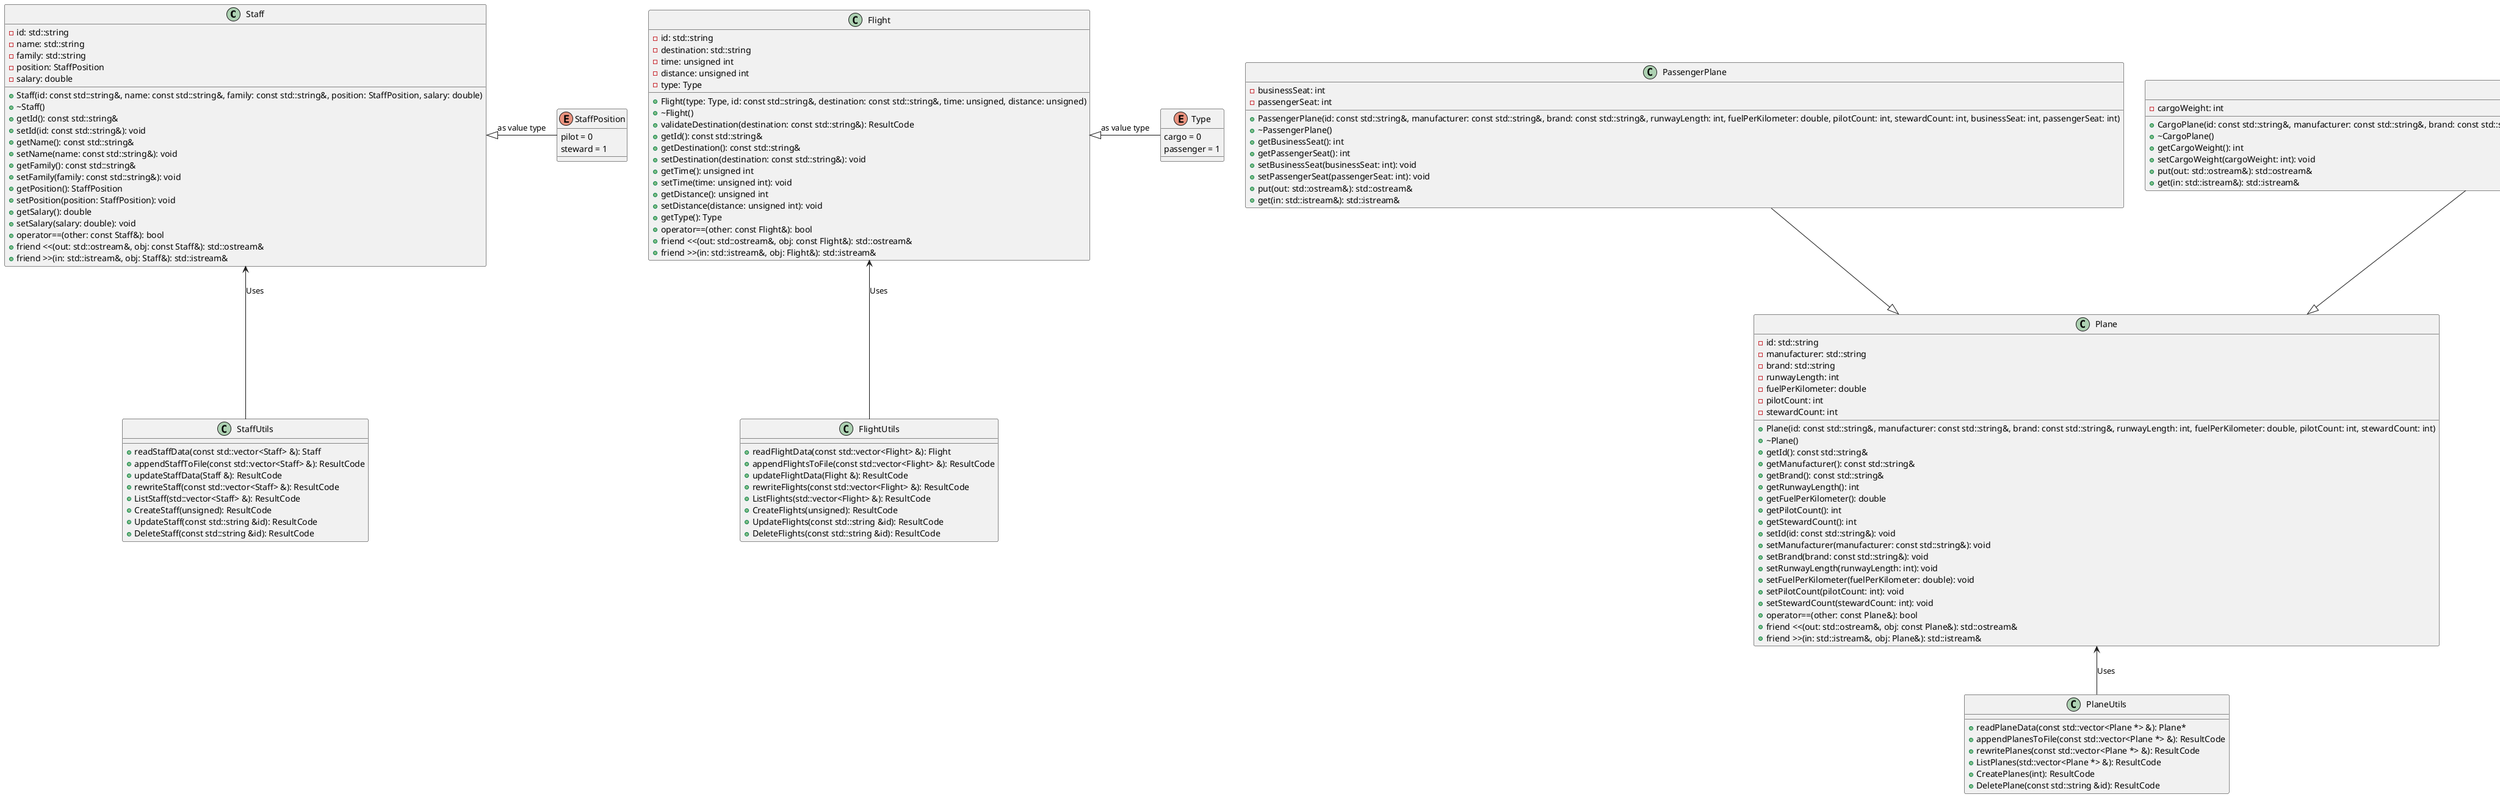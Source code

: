 @startuml

class Staff {
    - id: std::string
    - name: std::string
    - family: std::string
    - position: StaffPosition
    - salary: double
    + Staff(id: const std::string&, name: const std::string&, family: const std::string&, position: StaffPosition, salary: double)
    + ~Staff()
    + getId(): const std::string&
    + setId(id: const std::string&): void
    + getName(): const std::string&
    + setName(name: const std::string&): void
    + getFamily(): const std::string&
    + setFamily(family: const std::string&): void
    + getPosition(): StaffPosition
    + setPosition(position: StaffPosition): void
    + getSalary(): double
    + setSalary(salary: double): void
    + operator==(other: const Staff&): bool
    + friend <<(out: std::ostream&, obj: const Staff&): std::ostream&
    + friend >>(in: std::istream&, obj: Staff&): std::istream&
}

enum StaffPosition {
    pilot = 0
    steward = 1
}

Staff <|- StaffPosition : as value type


class Plane {
    - id: std::string
    - manufacturer: std::string
    - brand: std::string
    - runwayLength: int
    - fuelPerKilometer: double
    - pilotCount: int
    - stewardCount: int
    + Plane(id: const std::string&, manufacturer: const std::string&, brand: const std::string&, runwayLength: int, fuelPerKilometer: double, pilotCount: int, stewardCount: int)
    + ~Plane()
    + getId(): const std::string&
    + getManufacturer(): const std::string&
    + getBrand(): const std::string&
    + getRunwayLength(): int
    + getFuelPerKilometer(): double
    + getPilotCount(): int
    + getStewardCount(): int
    + setId(id: const std::string&): void
    + setManufacturer(manufacturer: const std::string&): void
    + setBrand(brand: const std::string&): void
    + setRunwayLength(runwayLength: int): void
    + setFuelPerKilometer(fuelPerKilometer: double): void
    + setPilotCount(pilotCount: int): void
    + setStewardCount(stewardCount: int): void
    + operator==(other: const Plane&): bool
    + friend <<(out: std::ostream&, obj: const Plane&): std::ostream&
    + friend >>(in: std::istream&, obj: Plane&): std::istream&
}

class PassengerPlane {
    - businessSeat: int
    - passengerSeat: int
    + PassengerPlane(id: const std::string&, manufacturer: const std::string&, brand: const std::string&, runwayLength: int, fuelPerKilometer: double, pilotCount: int, stewardCount: int, businessSeat: int, passengerSeat: int)
    + ~PassengerPlane()
    + getBusinessSeat(): int
    + getPassengerSeat(): int
    + setBusinessSeat(businessSeat: int): void
    + setPassengerSeat(passengerSeat: int): void
    + put(out: std::ostream&): std::ostream&
    + get(in: std::istream&): std::istream&
}

PassengerPlane --|> Plane

class CargoPlane {
    - cargoWeight: int
    + CargoPlane(id: const std::string&, manufacturer: const std::string&, brand: const std::string&, runwayLength: int, fuelPerKilometer: double, pilotCount: int, stewardCount: int, cargoWeight: int)
    + ~CargoPlane()
    + getCargoWeight(): int
    + setCargoWeight(cargoWeight: int): void
    + put(out: std::ostream&): std::ostream&
    + get(in: std::istream&): std::istream&
}

CargoPlane --|> Plane


enum Type {
    cargo = 0
    passenger = 1
}

class Flight {
    - id: std::string
    - destination: std::string
    - time: unsigned int
    - distance: unsigned int
    - type: Type
    + Flight(type: Type, id: const std::string&, destination: const std::string&, time: unsigned, distance: unsigned)
    + ~Flight()
    + validateDestination(destination: const std::string&): ResultCode
    + getId(): const std::string&
    + getDestination(): const std::string&
    + setDestination(destination: const std::string&): void
    + getTime(): unsigned int
    + setTime(time: unsigned int): void
    + getDistance(): unsigned int
    + setDistance(distance: unsigned int): void
    + getType(): Type
    + operator==(other: const Flight&): bool
    + friend <<(out: std::ostream&, obj: const Flight&): std::ostream&
    + friend >>(in: std::istream&, obj: Flight&): std::istream&
}

Flight <|- Type : as value type


class StaffUtils {
    + readStaffData(const std::vector<Staff> &): Staff
    + appendStaffToFile(const std::vector<Staff> &): ResultCode
    + updateStaffData(Staff &): ResultCode
    + rewriteStaff(const std::vector<Staff> &): ResultCode
    + ListStaff(std::vector<Staff> &): ResultCode
    + CreateStaff(unsigned): ResultCode
    + UpdateStaff(const std::string &id): ResultCode
    + DeleteStaff(const std::string &id): ResultCode
}

Staff <-- StaffUtils: Uses


class Runway {
    -id: string
    -length: int
    +getId(): string
    +getLength(): int
    +setId(id: string): void
    +setLength(length: int): void
}

class RunwayUtils {
    + readRunwayData(const std::vector<Runway> &): Runway
    + appendRunwayToFile(const std::vector<Runway> &): ResultCode
    + rewriteRunway(const std::vector<Runway> &): ResultCode
    + ListRunway(std::vector<Runway> &): ResultCode
    + CreateRunway(): ResultCode
    + DeleteRunway(const std::string &id): ResultCode
}

Runway -- RunwayUtils : Uses


class PlaneUtils {
    + readPlaneData(const std::vector<Plane *> &): Plane*
    + appendPlanesToFile(const std::vector<Plane *> &): ResultCode
    + rewritePlanes(const std::vector<Plane *> &): ResultCode
    + ListPlanes(std::vector<Plane *> &): ResultCode
    + CreatePlanes(int): ResultCode
    + DeletePlane(const std::string &id): ResultCode
}

Plane <-- PlaneUtils : Uses


class FlightUtils {
    + readFlightData(const std::vector<Flight> &): Flight
    + appendFlightsToFile(const std::vector<Flight> &): ResultCode
    + updateFlightData(Flight &): ResultCode
    + rewriteFlights(const std::vector<Flight> &): ResultCode
    + ListFlights(std::vector<Flight> &): ResultCode
    + CreateFlights(unsigned): ResultCode
    + UpdateFlights(const std::string &id): ResultCode
    + DeleteFlights(const std::string &id): ResultCode
}

Flight <-- FlightUtils : Uses


class Constants {
    - FLIGHT_ID_PATTERN: std::regex
    - PLANE_ID_PATTERN: std::regex
    - BASE_CITY_NAME: std::regex
    - FLIGHT_FILE_PATH: std::string
    - PLANE_FILE_PATH: std::string
    - RUNWAY_FILE_PATH: std::string
    - STAFF_FILE_PATH: std::string
    - ASSIGN_FLIGHTS_FILE_PATH: std::string
    + instanceof(const T*): bool
}

enum ResultCode {
    success
    validation_error
    internal_error
    not_found_error
}

Constants "1" -- "1..*" ResultCode: Contains



@enduml
